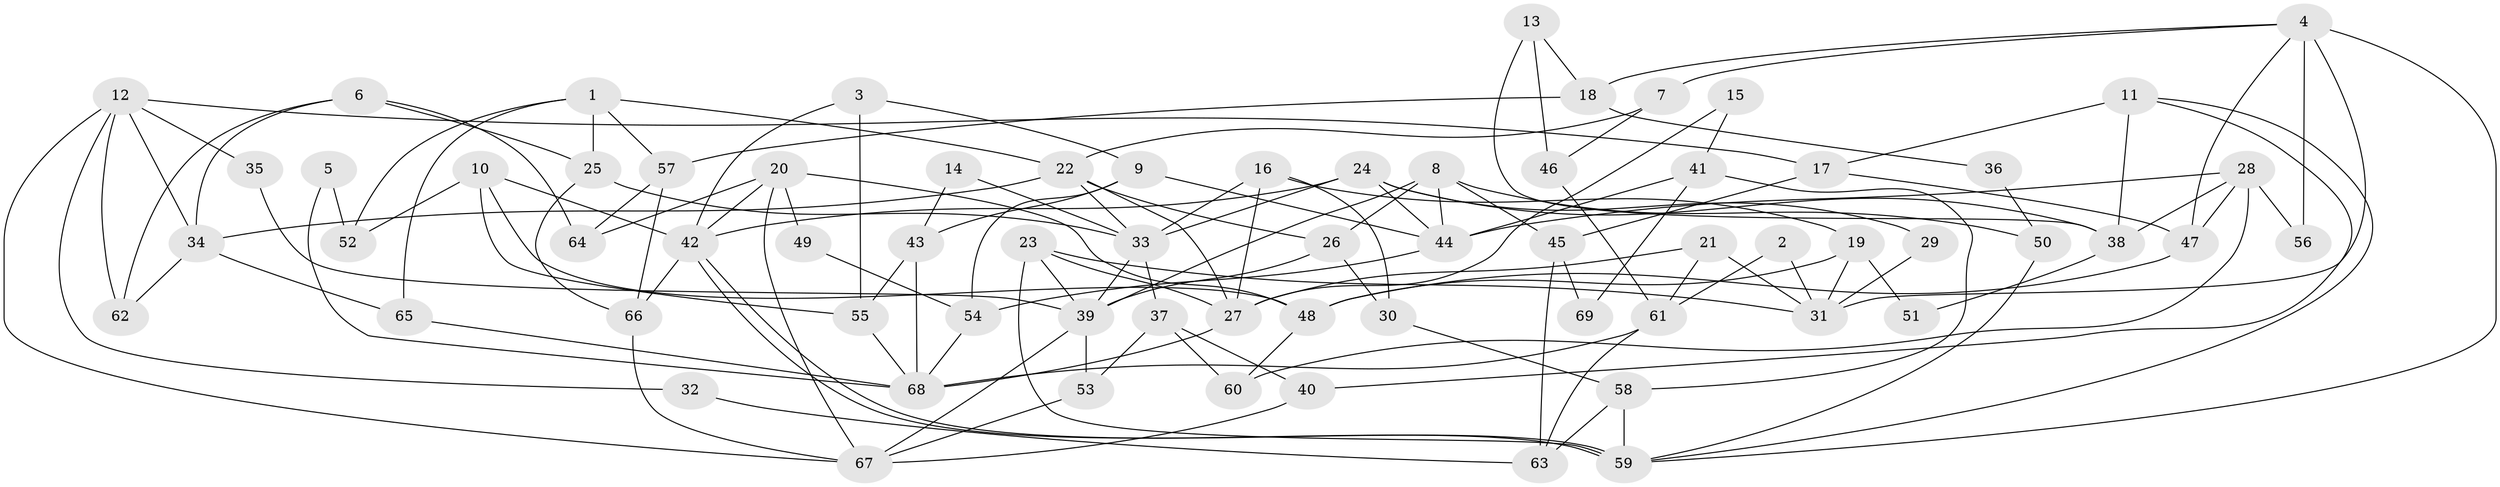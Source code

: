 // Generated by graph-tools (version 1.1) at 2025/11/02/27/25 16:11:20]
// undirected, 69 vertices, 138 edges
graph export_dot {
graph [start="1"]
  node [color=gray90,style=filled];
  1;
  2;
  3;
  4;
  5;
  6;
  7;
  8;
  9;
  10;
  11;
  12;
  13;
  14;
  15;
  16;
  17;
  18;
  19;
  20;
  21;
  22;
  23;
  24;
  25;
  26;
  27;
  28;
  29;
  30;
  31;
  32;
  33;
  34;
  35;
  36;
  37;
  38;
  39;
  40;
  41;
  42;
  43;
  44;
  45;
  46;
  47;
  48;
  49;
  50;
  51;
  52;
  53;
  54;
  55;
  56;
  57;
  58;
  59;
  60;
  61;
  62;
  63;
  64;
  65;
  66;
  67;
  68;
  69;
  1 -- 25;
  1 -- 65;
  1 -- 22;
  1 -- 52;
  1 -- 57;
  2 -- 31;
  2 -- 61;
  3 -- 55;
  3 -- 9;
  3 -- 42;
  4 -- 59;
  4 -- 47;
  4 -- 7;
  4 -- 18;
  4 -- 31;
  4 -- 56;
  5 -- 68;
  5 -- 52;
  6 -- 25;
  6 -- 34;
  6 -- 62;
  6 -- 64;
  7 -- 22;
  7 -- 46;
  8 -- 26;
  8 -- 39;
  8 -- 44;
  8 -- 45;
  8 -- 50;
  9 -- 54;
  9 -- 44;
  9 -- 43;
  10 -- 42;
  10 -- 48;
  10 -- 52;
  10 -- 55;
  11 -- 38;
  11 -- 59;
  11 -- 17;
  11 -- 40;
  12 -- 67;
  12 -- 34;
  12 -- 17;
  12 -- 32;
  12 -- 35;
  12 -- 62;
  13 -- 46;
  13 -- 18;
  13 -- 38;
  14 -- 43;
  14 -- 33;
  15 -- 27;
  15 -- 41;
  16 -- 19;
  16 -- 27;
  16 -- 30;
  16 -- 33;
  17 -- 45;
  17 -- 47;
  18 -- 57;
  18 -- 36;
  19 -- 31;
  19 -- 48;
  19 -- 51;
  20 -- 42;
  20 -- 64;
  20 -- 48;
  20 -- 49;
  20 -- 67;
  21 -- 27;
  21 -- 31;
  21 -- 61;
  22 -- 33;
  22 -- 26;
  22 -- 27;
  22 -- 34;
  23 -- 27;
  23 -- 39;
  23 -- 31;
  23 -- 59;
  24 -- 42;
  24 -- 38;
  24 -- 29;
  24 -- 33;
  24 -- 44;
  25 -- 66;
  25 -- 33;
  26 -- 39;
  26 -- 30;
  27 -- 68;
  28 -- 47;
  28 -- 44;
  28 -- 38;
  28 -- 56;
  28 -- 60;
  29 -- 31;
  30 -- 58;
  32 -- 63;
  33 -- 37;
  33 -- 39;
  34 -- 62;
  34 -- 65;
  35 -- 39;
  36 -- 50;
  37 -- 40;
  37 -- 53;
  37 -- 60;
  38 -- 51;
  39 -- 67;
  39 -- 53;
  40 -- 67;
  41 -- 58;
  41 -- 44;
  41 -- 69;
  42 -- 59;
  42 -- 59;
  42 -- 66;
  43 -- 55;
  43 -- 68;
  44 -- 54;
  45 -- 63;
  45 -- 69;
  46 -- 61;
  47 -- 48;
  48 -- 60;
  49 -- 54;
  50 -- 59;
  53 -- 67;
  54 -- 68;
  55 -- 68;
  57 -- 66;
  57 -- 64;
  58 -- 59;
  58 -- 63;
  61 -- 63;
  61 -- 68;
  65 -- 68;
  66 -- 67;
}
